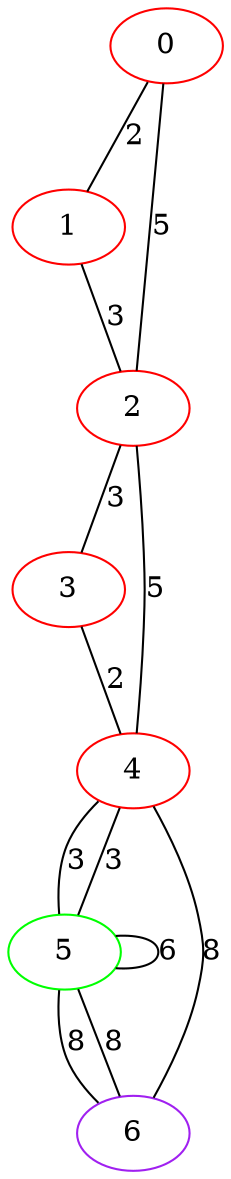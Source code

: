 graph "" {
0 [color=red, weight=1];
1 [color=red, weight=1];
2 [color=red, weight=1];
3 [color=red, weight=1];
4 [color=red, weight=1];
5 [color=green, weight=2];
6 [color=purple, weight=4];
0 -- 1  [key=0, label=2];
0 -- 2  [key=0, label=5];
1 -- 2  [key=0, label=3];
2 -- 3  [key=0, label=3];
2 -- 4  [key=0, label=5];
3 -- 4  [key=0, label=2];
4 -- 5  [key=0, label=3];
4 -- 5  [key=1, label=3];
4 -- 6  [key=0, label=8];
5 -- 5  [key=0, label=6];
5 -- 6  [key=0, label=8];
5 -- 6  [key=1, label=8];
}

